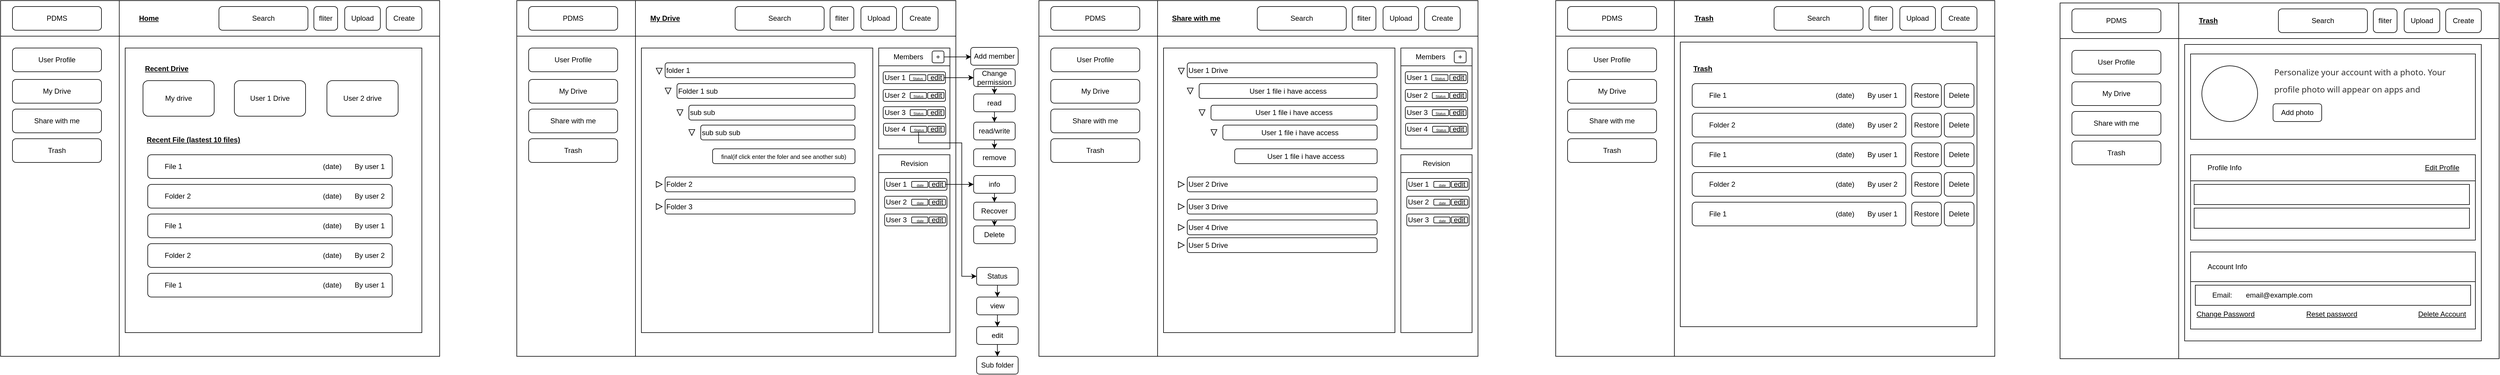 <mxfile version="24.9.0">
  <diagram name="Page-1" id="4G9tDsPsPheJ7Nru8Rw2">
    <mxGraphModel dx="4040" dy="1693" grid="1" gridSize="10" guides="1" tooltips="1" connect="1" arrows="1" fold="1" page="1" pageScale="1" pageWidth="850" pageHeight="1100" math="0" shadow="0">
      <root>
        <mxCell id="0" />
        <mxCell id="1" parent="0" />
        <mxCell id="iyYxWgwIjE0jgkwZciX1-45" value="" style="group" parent="1" vertex="1" connectable="0">
          <mxGeometry x="-840" y="10" width="740" height="600" as="geometry" />
        </mxCell>
        <mxCell id="iyYxWgwIjE0jgkwZciX1-11" value="" style="shape=internalStorage;whiteSpace=wrap;html=1;backgroundOutline=1;dx=200;dy=60;" parent="iyYxWgwIjE0jgkwZciX1-45" vertex="1">
          <mxGeometry width="740" height="600" as="geometry" />
        </mxCell>
        <mxCell id="iyYxWgwIjE0jgkwZciX1-19" value="" style="group" parent="iyYxWgwIjE0jgkwZciX1-45" vertex="1" connectable="0">
          <mxGeometry x="20" y="10" width="150" height="310" as="geometry" />
        </mxCell>
        <mxCell id="iyYxWgwIjE0jgkwZciX1-12" value="PDMS" style="rounded=1;whiteSpace=wrap;html=1;" parent="iyYxWgwIjE0jgkwZciX1-19" vertex="1">
          <mxGeometry width="150" height="40" as="geometry" />
        </mxCell>
        <mxCell id="iyYxWgwIjE0jgkwZciX1-13" value="User Profile" style="rounded=1;whiteSpace=wrap;html=1;" parent="iyYxWgwIjE0jgkwZciX1-19" vertex="1">
          <mxGeometry y="70" width="150" height="40" as="geometry" />
        </mxCell>
        <mxCell id="iyYxWgwIjE0jgkwZciX1-15" value="My Drive" style="rounded=1;whiteSpace=wrap;html=1;" parent="iyYxWgwIjE0jgkwZciX1-19" vertex="1">
          <mxGeometry y="123" width="150" height="40" as="geometry" />
        </mxCell>
        <mxCell id="iyYxWgwIjE0jgkwZciX1-16" value="Share with me" style="rounded=1;whiteSpace=wrap;html=1;" parent="iyYxWgwIjE0jgkwZciX1-19" vertex="1">
          <mxGeometry y="173" width="150" height="40" as="geometry" />
        </mxCell>
        <mxCell id="iyYxWgwIjE0jgkwZciX1-17" value="Trash" style="rounded=1;whiteSpace=wrap;html=1;" parent="iyYxWgwIjE0jgkwZciX1-19" vertex="1">
          <mxGeometry y="223" width="150" height="40" as="geometry" />
        </mxCell>
        <mxCell id="iyYxWgwIjE0jgkwZciX1-18" style="edgeStyle=orthogonalEdgeStyle;rounded=0;orthogonalLoop=1;jettySize=auto;html=1;exitX=0.5;exitY=1;exitDx=0;exitDy=0;" parent="iyYxWgwIjE0jgkwZciX1-19" source="iyYxWgwIjE0jgkwZciX1-15" target="iyYxWgwIjE0jgkwZciX1-15" edge="1">
          <mxGeometry relative="1" as="geometry" />
        </mxCell>
        <mxCell id="iyYxWgwIjE0jgkwZciX1-23" value="" style="group" parent="iyYxWgwIjE0jgkwZciX1-45" vertex="1" connectable="0">
          <mxGeometry x="368" y="10" width="200" height="40" as="geometry" />
        </mxCell>
        <mxCell id="iyYxWgwIjE0jgkwZciX1-21" value="Search" style="rounded=1;whiteSpace=wrap;html=1;" parent="iyYxWgwIjE0jgkwZciX1-23" vertex="1">
          <mxGeometry width="150" height="40" as="geometry" />
        </mxCell>
        <mxCell id="iyYxWgwIjE0jgkwZciX1-22" value="fliter" style="rounded=1;whiteSpace=wrap;html=1;" parent="iyYxWgwIjE0jgkwZciX1-23" vertex="1">
          <mxGeometry x="160" width="40" height="40" as="geometry" />
        </mxCell>
        <mxCell id="iyYxWgwIjE0jgkwZciX1-27" value="Upload" style="rounded=1;whiteSpace=wrap;html=1;" parent="iyYxWgwIjE0jgkwZciX1-45" vertex="1">
          <mxGeometry x="580" y="10" width="60" height="40" as="geometry" />
        </mxCell>
        <mxCell id="iyYxWgwIjE0jgkwZciX1-28" value="Create" style="rounded=1;whiteSpace=wrap;html=1;" parent="iyYxWgwIjE0jgkwZciX1-45" vertex="1">
          <mxGeometry x="650" y="10" width="60" height="40" as="geometry" />
        </mxCell>
        <mxCell id="iyYxWgwIjE0jgkwZciX1-29" value="&lt;b&gt;&lt;u&gt;Home&lt;/u&gt;&lt;/b&gt;" style="text;html=1;align=center;verticalAlign=middle;whiteSpace=wrap;rounded=0;" parent="iyYxWgwIjE0jgkwZciX1-45" vertex="1">
          <mxGeometry x="220" y="15" width="60" height="30" as="geometry" />
        </mxCell>
        <mxCell id="iyYxWgwIjE0jgkwZciX1-30" value="" style="rounded=0;whiteSpace=wrap;html=1;" parent="iyYxWgwIjE0jgkwZciX1-45" vertex="1">
          <mxGeometry x="210" y="80" width="500" height="480" as="geometry" />
        </mxCell>
        <mxCell id="iyYxWgwIjE0jgkwZciX1-31" value="My drive" style="rounded=1;whiteSpace=wrap;html=1;" parent="iyYxWgwIjE0jgkwZciX1-45" vertex="1">
          <mxGeometry x="240" y="135" width="120" height="60" as="geometry" />
        </mxCell>
        <mxCell id="iyYxWgwIjE0jgkwZciX1-32" value="User 1 Drive" style="rounded=1;whiteSpace=wrap;html=1;" parent="iyYxWgwIjE0jgkwZciX1-45" vertex="1">
          <mxGeometry x="394" y="135" width="120" height="60" as="geometry" />
        </mxCell>
        <mxCell id="iyYxWgwIjE0jgkwZciX1-33" value="User 2 drive" style="rounded=1;whiteSpace=wrap;html=1;" parent="iyYxWgwIjE0jgkwZciX1-45" vertex="1">
          <mxGeometry x="550" y="135" width="120" height="60" as="geometry" />
        </mxCell>
        <mxCell id="iyYxWgwIjE0jgkwZciX1-34" value="&lt;b&gt;&lt;u&gt;Recent Drive&lt;/u&gt;&lt;/b&gt;" style="text;html=1;align=center;verticalAlign=middle;whiteSpace=wrap;rounded=0;" parent="iyYxWgwIjE0jgkwZciX1-45" vertex="1">
          <mxGeometry x="240" y="100" width="80" height="30" as="geometry" />
        </mxCell>
        <mxCell id="iyYxWgwIjE0jgkwZciX1-35" value="&lt;b&gt;&lt;u&gt;Recent File (lastest 10 files)&lt;/u&gt;&lt;/b&gt;" style="text;html=1;align=center;verticalAlign=middle;whiteSpace=wrap;rounded=0;" parent="iyYxWgwIjE0jgkwZciX1-45" vertex="1">
          <mxGeometry x="240" y="220" width="170" height="30" as="geometry" />
        </mxCell>
        <mxCell id="iyYxWgwIjE0jgkwZciX1-37" value="&lt;span style=&quot;white-space: pre;&quot;&gt;&#x9;&lt;/span&gt;File 1&lt;span style=&quot;white-space: pre;&quot;&gt;&#x9;&lt;/span&gt;&lt;span style=&quot;white-space: pre;&quot;&gt;&#x9;&lt;/span&gt;&lt;span style=&quot;white-space: pre;&quot;&gt;&#x9;&lt;/span&gt;&lt;span style=&quot;white-space: pre;&quot;&gt;&#x9;&lt;/span&gt;&lt;span style=&quot;white-space: pre;&quot;&gt;&#x9;&lt;/span&gt;&lt;span style=&quot;white-space: pre;&quot;&gt;&#x9;&lt;/span&gt;&lt;span style=&quot;white-space: pre;&quot;&gt;&#x9;&lt;/span&gt;&lt;span style=&quot;white-space: pre;&quot;&gt;&#x9;&lt;/span&gt;&lt;span style=&quot;white-space: pre;&quot;&gt;&#x9;&lt;/span&gt;(date)&lt;span style=&quot;white-space: pre;&quot;&gt;&#x9;&lt;/span&gt;By user 1" style="rounded=1;whiteSpace=wrap;html=1;align=left;" parent="iyYxWgwIjE0jgkwZciX1-45" vertex="1">
          <mxGeometry x="248" y="260" width="412" height="40" as="geometry" />
        </mxCell>
        <mxCell id="iyYxWgwIjE0jgkwZciX1-38" value="&lt;span style=&quot;white-space: pre;&quot;&gt;&#x9;&lt;/span&gt;Folder 2&lt;span style=&quot;white-space: pre;&quot;&gt;&#x9;&lt;/span&gt;&lt;span style=&quot;white-space: pre;&quot;&gt;&#x9;&lt;/span&gt;&lt;span style=&quot;white-space: pre;&quot;&gt;&#x9;&lt;/span&gt;&lt;span style=&quot;white-space: pre;&quot;&gt;&#x9;&lt;/span&gt;&lt;span style=&quot;white-space: pre;&quot;&gt;&#x9;&lt;/span&gt;&lt;span style=&quot;white-space: pre;&quot;&gt;&#x9;&lt;/span&gt;&lt;span style=&quot;white-space: pre;&quot;&gt;&#x9;&lt;/span&gt;&lt;span style=&quot;white-space: pre;&quot;&gt;&#x9;&lt;/span&gt;&lt;span style=&quot;white-space: pre;&quot;&gt;&#x9;&lt;/span&gt;(date)&lt;span style=&quot;white-space: pre;&quot;&gt;&#x9;&lt;/span&gt;By user 2" style="rounded=1;whiteSpace=wrap;html=1;align=left;" parent="iyYxWgwIjE0jgkwZciX1-45" vertex="1">
          <mxGeometry x="248" y="310" width="412" height="40" as="geometry" />
        </mxCell>
        <mxCell id="iyYxWgwIjE0jgkwZciX1-41" value="&lt;span style=&quot;white-space: pre;&quot;&gt;&#x9;&lt;/span&gt;File 1&lt;span style=&quot;white-space: pre;&quot;&gt;&#x9;&lt;/span&gt;&lt;span style=&quot;white-space: pre;&quot;&gt;&#x9;&lt;/span&gt;&lt;span style=&quot;white-space: pre;&quot;&gt;&#x9;&lt;/span&gt;&lt;span style=&quot;white-space: pre;&quot;&gt;&#x9;&lt;/span&gt;&lt;span style=&quot;white-space: pre;&quot;&gt;&#x9;&lt;/span&gt;&lt;span style=&quot;white-space: pre;&quot;&gt;&#x9;&lt;/span&gt;&lt;span style=&quot;white-space: pre;&quot;&gt;&#x9;&lt;/span&gt;&lt;span style=&quot;white-space: pre;&quot;&gt;&#x9;&lt;/span&gt;&lt;span style=&quot;white-space: pre;&quot;&gt;&#x9;&lt;/span&gt;(date)&lt;span style=&quot;white-space: pre;&quot;&gt;&#x9;&lt;/span&gt;By user 1" style="rounded=1;whiteSpace=wrap;html=1;align=left;" parent="iyYxWgwIjE0jgkwZciX1-45" vertex="1">
          <mxGeometry x="248" y="360" width="412" height="40" as="geometry" />
        </mxCell>
        <mxCell id="iyYxWgwIjE0jgkwZciX1-42" value="&lt;span style=&quot;white-space: pre;&quot;&gt;&#x9;&lt;/span&gt;Folder 2&lt;span style=&quot;white-space: pre;&quot;&gt;&#x9;&lt;/span&gt;&lt;span style=&quot;white-space: pre;&quot;&gt;&#x9;&lt;/span&gt;&lt;span style=&quot;white-space: pre;&quot;&gt;&#x9;&lt;/span&gt;&lt;span style=&quot;white-space: pre;&quot;&gt;&#x9;&lt;/span&gt;&lt;span style=&quot;white-space: pre;&quot;&gt;&#x9;&lt;/span&gt;&lt;span style=&quot;white-space: pre;&quot;&gt;&#x9;&lt;/span&gt;&lt;span style=&quot;white-space: pre;&quot;&gt;&#x9;&lt;/span&gt;&lt;span style=&quot;white-space: pre;&quot;&gt;&#x9;&lt;/span&gt;&lt;span style=&quot;white-space: pre;&quot;&gt;&#x9;&lt;/span&gt;(date)&lt;span style=&quot;white-space: pre;&quot;&gt;&#x9;&lt;/span&gt;By user 2" style="rounded=1;whiteSpace=wrap;html=1;align=left;" parent="iyYxWgwIjE0jgkwZciX1-45" vertex="1">
          <mxGeometry x="248" y="410" width="412" height="40" as="geometry" />
        </mxCell>
        <mxCell id="iyYxWgwIjE0jgkwZciX1-43" value="&lt;span style=&quot;white-space: pre;&quot;&gt;&#x9;&lt;/span&gt;File 1&lt;span style=&quot;white-space: pre;&quot;&gt;&#x9;&lt;/span&gt;&lt;span style=&quot;white-space: pre;&quot;&gt;&#x9;&lt;/span&gt;&lt;span style=&quot;white-space: pre;&quot;&gt;&#x9;&lt;/span&gt;&lt;span style=&quot;white-space: pre;&quot;&gt;&#x9;&lt;/span&gt;&lt;span style=&quot;white-space: pre;&quot;&gt;&#x9;&lt;/span&gt;&lt;span style=&quot;white-space: pre;&quot;&gt;&#x9;&lt;/span&gt;&lt;span style=&quot;white-space: pre;&quot;&gt;&#x9;&lt;/span&gt;&lt;span style=&quot;white-space: pre;&quot;&gt;&#x9;&lt;/span&gt;&lt;span style=&quot;white-space: pre;&quot;&gt;&#x9;&lt;/span&gt;(date)&lt;span style=&quot;white-space: pre;&quot;&gt;&#x9;&lt;/span&gt;By user 1" style="rounded=1;whiteSpace=wrap;html=1;align=left;" parent="iyYxWgwIjE0jgkwZciX1-45" vertex="1">
          <mxGeometry x="248" y="460" width="412" height="40" as="geometry" />
        </mxCell>
        <mxCell id="iyYxWgwIjE0jgkwZciX1-47" value="" style="shape=internalStorage;whiteSpace=wrap;html=1;backgroundOutline=1;dx=200;dy=60;" parent="1" vertex="1">
          <mxGeometry x="30" y="10" width="740" height="600" as="geometry" />
        </mxCell>
        <mxCell id="iyYxWgwIjE0jgkwZciX1-48" value="" style="group" parent="1" vertex="1" connectable="0">
          <mxGeometry x="50" y="20" width="150" height="310" as="geometry" />
        </mxCell>
        <mxCell id="iyYxWgwIjE0jgkwZciX1-49" value="PDMS" style="rounded=1;whiteSpace=wrap;html=1;" parent="iyYxWgwIjE0jgkwZciX1-48" vertex="1">
          <mxGeometry width="150" height="40" as="geometry" />
        </mxCell>
        <mxCell id="iyYxWgwIjE0jgkwZciX1-50" value="User Profile" style="rounded=1;whiteSpace=wrap;html=1;" parent="iyYxWgwIjE0jgkwZciX1-48" vertex="1">
          <mxGeometry y="70" width="150" height="40" as="geometry" />
        </mxCell>
        <mxCell id="iyYxWgwIjE0jgkwZciX1-51" value="My Drive" style="rounded=1;whiteSpace=wrap;html=1;" parent="iyYxWgwIjE0jgkwZciX1-48" vertex="1">
          <mxGeometry y="123" width="150" height="40" as="geometry" />
        </mxCell>
        <mxCell id="iyYxWgwIjE0jgkwZciX1-52" value="Share with me" style="rounded=1;whiteSpace=wrap;html=1;" parent="iyYxWgwIjE0jgkwZciX1-48" vertex="1">
          <mxGeometry y="173" width="150" height="40" as="geometry" />
        </mxCell>
        <mxCell id="iyYxWgwIjE0jgkwZciX1-53" value="Trash" style="rounded=1;whiteSpace=wrap;html=1;" parent="iyYxWgwIjE0jgkwZciX1-48" vertex="1">
          <mxGeometry y="223" width="150" height="40" as="geometry" />
        </mxCell>
        <mxCell id="iyYxWgwIjE0jgkwZciX1-54" style="edgeStyle=orthogonalEdgeStyle;rounded=0;orthogonalLoop=1;jettySize=auto;html=1;exitX=0.5;exitY=1;exitDx=0;exitDy=0;" parent="iyYxWgwIjE0jgkwZciX1-48" source="iyYxWgwIjE0jgkwZciX1-51" target="iyYxWgwIjE0jgkwZciX1-51" edge="1">
          <mxGeometry relative="1" as="geometry" />
        </mxCell>
        <mxCell id="iyYxWgwIjE0jgkwZciX1-55" value="" style="group" parent="1" vertex="1" connectable="0">
          <mxGeometry x="398" y="20" width="200" height="40" as="geometry" />
        </mxCell>
        <mxCell id="iyYxWgwIjE0jgkwZciX1-56" value="Search" style="rounded=1;whiteSpace=wrap;html=1;" parent="iyYxWgwIjE0jgkwZciX1-55" vertex="1">
          <mxGeometry width="150" height="40" as="geometry" />
        </mxCell>
        <mxCell id="iyYxWgwIjE0jgkwZciX1-57" value="fliter" style="rounded=1;whiteSpace=wrap;html=1;" parent="iyYxWgwIjE0jgkwZciX1-55" vertex="1">
          <mxGeometry x="160" width="40" height="40" as="geometry" />
        </mxCell>
        <mxCell id="iyYxWgwIjE0jgkwZciX1-58" value="Upload" style="rounded=1;whiteSpace=wrap;html=1;" parent="1" vertex="1">
          <mxGeometry x="610" y="20" width="60" height="40" as="geometry" />
        </mxCell>
        <mxCell id="iyYxWgwIjE0jgkwZciX1-59" value="Create" style="rounded=1;whiteSpace=wrap;html=1;" parent="1" vertex="1">
          <mxGeometry x="680" y="20" width="60" height="40" as="geometry" />
        </mxCell>
        <mxCell id="iyYxWgwIjE0jgkwZciX1-60" value="&lt;b&gt;&lt;u&gt;My Drive&lt;/u&gt;&lt;/b&gt;" style="text;html=1;align=center;verticalAlign=middle;whiteSpace=wrap;rounded=0;" parent="1" vertex="1">
          <mxGeometry x="250" y="25" width="60" height="30" as="geometry" />
        </mxCell>
        <mxCell id="iyYxWgwIjE0jgkwZciX1-61" value="" style="rounded=0;whiteSpace=wrap;html=1;" parent="1" vertex="1">
          <mxGeometry x="240" y="90" width="390" height="480" as="geometry" />
        </mxCell>
        <mxCell id="ZPulBIP09_x_4onrMym9-1" value="" style="rounded=0;whiteSpace=wrap;html=1;" vertex="1" parent="1">
          <mxGeometry x="640" y="90" width="120" height="170" as="geometry" />
        </mxCell>
        <mxCell id="ZPulBIP09_x_4onrMym9-2" value="" style="rounded=0;whiteSpace=wrap;html=1;" vertex="1" parent="1">
          <mxGeometry x="640" y="270" width="120" height="300" as="geometry" />
        </mxCell>
        <mxCell id="ZPulBIP09_x_4onrMym9-3" value="Members&amp;nbsp; &amp;nbsp; &amp;nbsp;&amp;nbsp;" style="rounded=0;whiteSpace=wrap;html=1;" vertex="1" parent="1">
          <mxGeometry x="640" y="90" width="120" height="30" as="geometry" />
        </mxCell>
        <mxCell id="ZPulBIP09_x_4onrMym9-5" value="+" style="rounded=1;whiteSpace=wrap;html=1;" vertex="1" parent="1">
          <mxGeometry x="730" y="95" width="20" height="20" as="geometry" />
        </mxCell>
        <mxCell id="ZPulBIP09_x_4onrMym9-11" value="" style="group" vertex="1" connectable="0" parent="1">
          <mxGeometry x="647.5" y="160" width="105" height="20" as="geometry" />
        </mxCell>
        <mxCell id="ZPulBIP09_x_4onrMym9-12" value="User 2" style="rounded=1;whiteSpace=wrap;html=1;align=left;" vertex="1" parent="ZPulBIP09_x_4onrMym9-11">
          <mxGeometry width="105" height="20" as="geometry" />
        </mxCell>
        <mxCell id="ZPulBIP09_x_4onrMym9-13" value="edit" style="rounded=1;whiteSpace=wrap;html=1;" vertex="1" parent="ZPulBIP09_x_4onrMym9-11">
          <mxGeometry x="75" y="5" width="27.5" height="10" as="geometry" />
        </mxCell>
        <mxCell id="ZPulBIP09_x_4onrMym9-22" value="&lt;font style=&quot;font-size: 6px;&quot;&gt;Status&lt;/font&gt;" style="rounded=1;whiteSpace=wrap;html=1;" vertex="1" parent="ZPulBIP09_x_4onrMym9-11">
          <mxGeometry x="45.5" y="5" width="27.5" height="10" as="geometry" />
        </mxCell>
        <mxCell id="ZPulBIP09_x_4onrMym9-14" value="" style="group" vertex="1" connectable="0" parent="1">
          <mxGeometry x="647.5" y="189" width="105" height="20" as="geometry" />
        </mxCell>
        <mxCell id="ZPulBIP09_x_4onrMym9-15" value="User 3" style="rounded=1;whiteSpace=wrap;html=1;align=left;" vertex="1" parent="ZPulBIP09_x_4onrMym9-14">
          <mxGeometry width="105" height="20" as="geometry" />
        </mxCell>
        <mxCell id="ZPulBIP09_x_4onrMym9-16" value="edit" style="rounded=1;whiteSpace=wrap;html=1;" vertex="1" parent="ZPulBIP09_x_4onrMym9-14">
          <mxGeometry x="75" y="5" width="27.5" height="10" as="geometry" />
        </mxCell>
        <mxCell id="ZPulBIP09_x_4onrMym9-31" value="&lt;font style=&quot;font-size: 6px;&quot;&gt;Status&lt;/font&gt;" style="rounded=1;whiteSpace=wrap;html=1;" vertex="1" parent="ZPulBIP09_x_4onrMym9-14">
          <mxGeometry x="45.5" y="5" width="27.5" height="10" as="geometry" />
        </mxCell>
        <mxCell id="ZPulBIP09_x_4onrMym9-17" value="" style="group" vertex="1" connectable="0" parent="1">
          <mxGeometry x="648" y="217" width="105" height="20" as="geometry" />
        </mxCell>
        <mxCell id="ZPulBIP09_x_4onrMym9-18" value="User 4" style="rounded=1;whiteSpace=wrap;html=1;align=left;" vertex="1" parent="ZPulBIP09_x_4onrMym9-17">
          <mxGeometry width="105" height="20" as="geometry" />
        </mxCell>
        <mxCell id="ZPulBIP09_x_4onrMym9-19" value="edit" style="rounded=1;whiteSpace=wrap;html=1;" vertex="1" parent="ZPulBIP09_x_4onrMym9-17">
          <mxGeometry x="75" y="5" width="27.5" height="10" as="geometry" />
        </mxCell>
        <mxCell id="ZPulBIP09_x_4onrMym9-32" value="&lt;font style=&quot;font-size: 6px;&quot;&gt;Status&lt;/font&gt;" style="rounded=1;whiteSpace=wrap;html=1;" vertex="1" parent="ZPulBIP09_x_4onrMym9-17">
          <mxGeometry x="45.5" y="5" width="27.5" height="10" as="geometry" />
        </mxCell>
        <mxCell id="ZPulBIP09_x_4onrMym9-6" value="User 1" style="rounded=1;whiteSpace=wrap;html=1;align=left;" vertex="1" parent="1">
          <mxGeometry x="647.5" y="130" width="105" height="20" as="geometry" />
        </mxCell>
        <mxCell id="ZPulBIP09_x_4onrMym9-145" style="edgeStyle=orthogonalEdgeStyle;rounded=0;orthogonalLoop=1;jettySize=auto;html=1;" edge="1" parent="1" source="ZPulBIP09_x_4onrMym9-7" target="ZPulBIP09_x_4onrMym9-146">
          <mxGeometry relative="1" as="geometry">
            <mxPoint x="800" y="140" as="targetPoint" />
          </mxGeometry>
        </mxCell>
        <mxCell id="ZPulBIP09_x_4onrMym9-7" value="edit" style="rounded=1;whiteSpace=wrap;html=1;" vertex="1" parent="1">
          <mxGeometry x="722.5" y="135" width="27.5" height="10" as="geometry" />
        </mxCell>
        <mxCell id="ZPulBIP09_x_4onrMym9-20" value="&lt;font style=&quot;font-size: 6px;&quot;&gt;Status&lt;/font&gt;" style="rounded=1;whiteSpace=wrap;html=1;" vertex="1" parent="1">
          <mxGeometry x="692" y="135" width="27.5" height="10" as="geometry" />
        </mxCell>
        <mxCell id="ZPulBIP09_x_4onrMym9-33" value="Revision" style="rounded=0;whiteSpace=wrap;html=1;" vertex="1" parent="1">
          <mxGeometry x="640" y="270" width="120" height="30" as="geometry" />
        </mxCell>
        <mxCell id="ZPulBIP09_x_4onrMym9-35" value="" style="group" vertex="1" connectable="0" parent="1">
          <mxGeometry x="650" y="310" width="105" height="20" as="geometry" />
        </mxCell>
        <mxCell id="ZPulBIP09_x_4onrMym9-36" value="User 1" style="rounded=1;whiteSpace=wrap;html=1;align=left;" vertex="1" parent="ZPulBIP09_x_4onrMym9-35">
          <mxGeometry width="105" height="20" as="geometry" />
        </mxCell>
        <mxCell id="ZPulBIP09_x_4onrMym9-37" value="edit" style="rounded=1;whiteSpace=wrap;html=1;" vertex="1" parent="ZPulBIP09_x_4onrMym9-35">
          <mxGeometry x="75" y="5" width="27.5" height="10" as="geometry" />
        </mxCell>
        <mxCell id="ZPulBIP09_x_4onrMym9-38" value="&lt;font style=&quot;font-size: 6px;&quot;&gt;date&lt;/font&gt;" style="rounded=1;whiteSpace=wrap;html=1;" vertex="1" parent="ZPulBIP09_x_4onrMym9-35">
          <mxGeometry x="45.5" y="5" width="27.5" height="10" as="geometry" />
        </mxCell>
        <mxCell id="ZPulBIP09_x_4onrMym9-39" value="" style="group" vertex="1" connectable="0" parent="1">
          <mxGeometry x="650" y="340" width="105" height="20" as="geometry" />
        </mxCell>
        <mxCell id="ZPulBIP09_x_4onrMym9-40" value="User 2" style="rounded=1;whiteSpace=wrap;html=1;align=left;" vertex="1" parent="ZPulBIP09_x_4onrMym9-39">
          <mxGeometry width="105" height="20" as="geometry" />
        </mxCell>
        <mxCell id="ZPulBIP09_x_4onrMym9-41" value="edit" style="rounded=1;whiteSpace=wrap;html=1;" vertex="1" parent="ZPulBIP09_x_4onrMym9-39">
          <mxGeometry x="75" y="5" width="27.5" height="10" as="geometry" />
        </mxCell>
        <mxCell id="ZPulBIP09_x_4onrMym9-42" value="&lt;font style=&quot;font-size: 6px;&quot;&gt;date&lt;/font&gt;" style="rounded=1;whiteSpace=wrap;html=1;" vertex="1" parent="ZPulBIP09_x_4onrMym9-39">
          <mxGeometry x="45.5" y="5" width="27.5" height="10" as="geometry" />
        </mxCell>
        <mxCell id="ZPulBIP09_x_4onrMym9-43" value="" style="group" vertex="1" connectable="0" parent="1">
          <mxGeometry x="650" y="370" width="105" height="20" as="geometry" />
        </mxCell>
        <mxCell id="ZPulBIP09_x_4onrMym9-44" value="User 3" style="rounded=1;whiteSpace=wrap;html=1;align=left;" vertex="1" parent="ZPulBIP09_x_4onrMym9-43">
          <mxGeometry width="105" height="20" as="geometry" />
        </mxCell>
        <mxCell id="ZPulBIP09_x_4onrMym9-45" value="edit" style="rounded=1;whiteSpace=wrap;html=1;" vertex="1" parent="ZPulBIP09_x_4onrMym9-43">
          <mxGeometry x="75" y="5" width="27.5" height="10" as="geometry" />
        </mxCell>
        <mxCell id="ZPulBIP09_x_4onrMym9-46" value="&lt;font style=&quot;font-size: 6px;&quot;&gt;date&lt;/font&gt;" style="rounded=1;whiteSpace=wrap;html=1;" vertex="1" parent="ZPulBIP09_x_4onrMym9-43">
          <mxGeometry x="45.5" y="5" width="27.5" height="10" as="geometry" />
        </mxCell>
        <mxCell id="ZPulBIP09_x_4onrMym9-47" value="folder 1" style="rounded=1;whiteSpace=wrap;html=1;align=left;" vertex="1" parent="1">
          <mxGeometry x="280" y="115" width="320" height="25" as="geometry" />
        </mxCell>
        <mxCell id="ZPulBIP09_x_4onrMym9-48" value="Folder 1 sub" style="rounded=1;whiteSpace=wrap;html=1;align=left;" vertex="1" parent="1">
          <mxGeometry x="300" y="150" width="300" height="25" as="geometry" />
        </mxCell>
        <mxCell id="ZPulBIP09_x_4onrMym9-49" value="sub sub" style="rounded=1;whiteSpace=wrap;html=1;align=left;" vertex="1" parent="1">
          <mxGeometry x="320" y="186.5" width="280" height="25" as="geometry" />
        </mxCell>
        <mxCell id="ZPulBIP09_x_4onrMym9-50" value="sub sub sub" style="rounded=1;whiteSpace=wrap;html=1;align=left;" vertex="1" parent="1">
          <mxGeometry x="340" y="220" width="260" height="25" as="geometry" />
        </mxCell>
        <mxCell id="ZPulBIP09_x_4onrMym9-51" value="&lt;font style=&quot;font-size: 10px;&quot;&gt;final(if click enter the foler and see another sub)&lt;/font&gt;" style="rounded=1;whiteSpace=wrap;html=1;" vertex="1" parent="1">
          <mxGeometry x="360" y="260" width="240" height="25" as="geometry" />
        </mxCell>
        <mxCell id="ZPulBIP09_x_4onrMym9-56" value="" style="triangle;whiteSpace=wrap;html=1;rotation=90;" vertex="1" parent="1">
          <mxGeometry x="265" y="124" width="10" height="10" as="geometry" />
        </mxCell>
        <mxCell id="ZPulBIP09_x_4onrMym9-59" value="" style="triangle;whiteSpace=wrap;html=1;rotation=90;" vertex="1" parent="1">
          <mxGeometry x="280" y="157.5" width="10" height="10" as="geometry" />
        </mxCell>
        <mxCell id="ZPulBIP09_x_4onrMym9-60" value="" style="triangle;whiteSpace=wrap;html=1;rotation=90;" vertex="1" parent="1">
          <mxGeometry x="300" y="194" width="10" height="10" as="geometry" />
        </mxCell>
        <mxCell id="ZPulBIP09_x_4onrMym9-61" value="" style="triangle;whiteSpace=wrap;html=1;rotation=90;" vertex="1" parent="1">
          <mxGeometry x="320" y="227.5" width="10" height="10" as="geometry" />
        </mxCell>
        <mxCell id="ZPulBIP09_x_4onrMym9-65" value="" style="group" vertex="1" connectable="0" parent="1">
          <mxGeometry x="265" y="307.5" width="335" height="25" as="geometry" />
        </mxCell>
        <mxCell id="ZPulBIP09_x_4onrMym9-52" value="Folder 2" style="rounded=1;whiteSpace=wrap;html=1;align=left;" vertex="1" parent="ZPulBIP09_x_4onrMym9-65">
          <mxGeometry x="15" width="320" height="25" as="geometry" />
        </mxCell>
        <mxCell id="ZPulBIP09_x_4onrMym9-63" value="" style="triangle;whiteSpace=wrap;html=1;rotation=0;" vertex="1" parent="ZPulBIP09_x_4onrMym9-65">
          <mxGeometry y="7.5" width="10" height="10" as="geometry" />
        </mxCell>
        <mxCell id="ZPulBIP09_x_4onrMym9-66" value="" style="group" vertex="1" connectable="0" parent="1">
          <mxGeometry x="265" y="345" width="335" height="25" as="geometry" />
        </mxCell>
        <mxCell id="ZPulBIP09_x_4onrMym9-67" value="Folder 3" style="rounded=1;whiteSpace=wrap;html=1;align=left;" vertex="1" parent="ZPulBIP09_x_4onrMym9-66">
          <mxGeometry x="15" width="320" height="25" as="geometry" />
        </mxCell>
        <mxCell id="ZPulBIP09_x_4onrMym9-68" value="" style="triangle;whiteSpace=wrap;html=1;rotation=0;" vertex="1" parent="ZPulBIP09_x_4onrMym9-66">
          <mxGeometry y="7.5" width="10" height="10" as="geometry" />
        </mxCell>
        <mxCell id="ZPulBIP09_x_4onrMym9-76" value="" style="shape=internalStorage;whiteSpace=wrap;html=1;backgroundOutline=1;dx=200;dy=60;" vertex="1" parent="1">
          <mxGeometry x="910" y="10" width="740" height="600" as="geometry" />
        </mxCell>
        <mxCell id="ZPulBIP09_x_4onrMym9-77" value="" style="group" vertex="1" connectable="0" parent="1">
          <mxGeometry x="930" y="20" width="150" height="310" as="geometry" />
        </mxCell>
        <mxCell id="ZPulBIP09_x_4onrMym9-78" value="PDMS" style="rounded=1;whiteSpace=wrap;html=1;" vertex="1" parent="ZPulBIP09_x_4onrMym9-77">
          <mxGeometry width="150" height="40" as="geometry" />
        </mxCell>
        <mxCell id="ZPulBIP09_x_4onrMym9-79" value="User Profile" style="rounded=1;whiteSpace=wrap;html=1;" vertex="1" parent="ZPulBIP09_x_4onrMym9-77">
          <mxGeometry y="70" width="150" height="40" as="geometry" />
        </mxCell>
        <mxCell id="ZPulBIP09_x_4onrMym9-80" value="My Drive" style="rounded=1;whiteSpace=wrap;html=1;" vertex="1" parent="ZPulBIP09_x_4onrMym9-77">
          <mxGeometry y="123" width="150" height="40" as="geometry" />
        </mxCell>
        <mxCell id="ZPulBIP09_x_4onrMym9-81" value="Share with me" style="rounded=1;whiteSpace=wrap;html=1;" vertex="1" parent="ZPulBIP09_x_4onrMym9-77">
          <mxGeometry y="173" width="150" height="40" as="geometry" />
        </mxCell>
        <mxCell id="ZPulBIP09_x_4onrMym9-82" value="Trash" style="rounded=1;whiteSpace=wrap;html=1;" vertex="1" parent="ZPulBIP09_x_4onrMym9-77">
          <mxGeometry y="223" width="150" height="40" as="geometry" />
        </mxCell>
        <mxCell id="ZPulBIP09_x_4onrMym9-83" style="edgeStyle=orthogonalEdgeStyle;rounded=0;orthogonalLoop=1;jettySize=auto;html=1;exitX=0.5;exitY=1;exitDx=0;exitDy=0;" edge="1" parent="ZPulBIP09_x_4onrMym9-77" source="ZPulBIP09_x_4onrMym9-80" target="ZPulBIP09_x_4onrMym9-80">
          <mxGeometry relative="1" as="geometry" />
        </mxCell>
        <mxCell id="ZPulBIP09_x_4onrMym9-84" value="" style="group" vertex="1" connectable="0" parent="1">
          <mxGeometry x="1278" y="20" width="200" height="40" as="geometry" />
        </mxCell>
        <mxCell id="ZPulBIP09_x_4onrMym9-85" value="Search" style="rounded=1;whiteSpace=wrap;html=1;" vertex="1" parent="ZPulBIP09_x_4onrMym9-84">
          <mxGeometry width="150" height="40" as="geometry" />
        </mxCell>
        <mxCell id="ZPulBIP09_x_4onrMym9-86" value="fliter" style="rounded=1;whiteSpace=wrap;html=1;" vertex="1" parent="ZPulBIP09_x_4onrMym9-84">
          <mxGeometry x="160" width="40" height="40" as="geometry" />
        </mxCell>
        <mxCell id="ZPulBIP09_x_4onrMym9-87" value="Upload" style="rounded=1;whiteSpace=wrap;html=1;" vertex="1" parent="1">
          <mxGeometry x="1490" y="20" width="60" height="40" as="geometry" />
        </mxCell>
        <mxCell id="ZPulBIP09_x_4onrMym9-88" value="Create" style="rounded=1;whiteSpace=wrap;html=1;" vertex="1" parent="1">
          <mxGeometry x="1560" y="20" width="60" height="40" as="geometry" />
        </mxCell>
        <mxCell id="ZPulBIP09_x_4onrMym9-89" value="&lt;b&gt;&lt;u&gt;Share with me&lt;/u&gt;&lt;/b&gt;" style="text;html=1;align=center;verticalAlign=middle;whiteSpace=wrap;rounded=0;" vertex="1" parent="1">
          <mxGeometry x="1130" y="25" width="90" height="30" as="geometry" />
        </mxCell>
        <mxCell id="ZPulBIP09_x_4onrMym9-90" value="" style="rounded=0;whiteSpace=wrap;html=1;" vertex="1" parent="1">
          <mxGeometry x="1120" y="90" width="390" height="480" as="geometry" />
        </mxCell>
        <mxCell id="ZPulBIP09_x_4onrMym9-91" value="" style="rounded=0;whiteSpace=wrap;html=1;" vertex="1" parent="1">
          <mxGeometry x="1520" y="90" width="120" height="170" as="geometry" />
        </mxCell>
        <mxCell id="ZPulBIP09_x_4onrMym9-92" value="" style="rounded=0;whiteSpace=wrap;html=1;" vertex="1" parent="1">
          <mxGeometry x="1520" y="270" width="120" height="300" as="geometry" />
        </mxCell>
        <mxCell id="ZPulBIP09_x_4onrMym9-93" value="Members&amp;nbsp; &amp;nbsp; &amp;nbsp;&amp;nbsp;" style="rounded=0;whiteSpace=wrap;html=1;" vertex="1" parent="1">
          <mxGeometry x="1520" y="90" width="120" height="30" as="geometry" />
        </mxCell>
        <mxCell id="ZPulBIP09_x_4onrMym9-94" value="+" style="rounded=1;whiteSpace=wrap;html=1;" vertex="1" parent="1">
          <mxGeometry x="1610" y="95" width="20" height="20" as="geometry" />
        </mxCell>
        <mxCell id="ZPulBIP09_x_4onrMym9-95" value="" style="group" vertex="1" connectable="0" parent="1">
          <mxGeometry x="1527.5" y="160" width="105" height="20" as="geometry" />
        </mxCell>
        <mxCell id="ZPulBIP09_x_4onrMym9-96" value="User 2" style="rounded=1;whiteSpace=wrap;html=1;align=left;" vertex="1" parent="ZPulBIP09_x_4onrMym9-95">
          <mxGeometry width="105" height="20" as="geometry" />
        </mxCell>
        <mxCell id="ZPulBIP09_x_4onrMym9-97" value="edit" style="rounded=1;whiteSpace=wrap;html=1;" vertex="1" parent="ZPulBIP09_x_4onrMym9-95">
          <mxGeometry x="75" y="5" width="27.5" height="10" as="geometry" />
        </mxCell>
        <mxCell id="ZPulBIP09_x_4onrMym9-98" value="&lt;font style=&quot;font-size: 6px;&quot;&gt;Status&lt;/font&gt;" style="rounded=1;whiteSpace=wrap;html=1;" vertex="1" parent="ZPulBIP09_x_4onrMym9-95">
          <mxGeometry x="45.5" y="5" width="27.5" height="10" as="geometry" />
        </mxCell>
        <mxCell id="ZPulBIP09_x_4onrMym9-99" value="" style="group" vertex="1" connectable="0" parent="1">
          <mxGeometry x="1527.5" y="189" width="105" height="20" as="geometry" />
        </mxCell>
        <mxCell id="ZPulBIP09_x_4onrMym9-100" value="User 3" style="rounded=1;whiteSpace=wrap;html=1;align=left;" vertex="1" parent="ZPulBIP09_x_4onrMym9-99">
          <mxGeometry width="105" height="20" as="geometry" />
        </mxCell>
        <mxCell id="ZPulBIP09_x_4onrMym9-101" value="edit" style="rounded=1;whiteSpace=wrap;html=1;" vertex="1" parent="ZPulBIP09_x_4onrMym9-99">
          <mxGeometry x="75" y="5" width="27.5" height="10" as="geometry" />
        </mxCell>
        <mxCell id="ZPulBIP09_x_4onrMym9-102" value="&lt;font style=&quot;font-size: 6px;&quot;&gt;Status&lt;/font&gt;" style="rounded=1;whiteSpace=wrap;html=1;" vertex="1" parent="ZPulBIP09_x_4onrMym9-99">
          <mxGeometry x="45.5" y="5" width="27.5" height="10" as="geometry" />
        </mxCell>
        <mxCell id="ZPulBIP09_x_4onrMym9-103" value="" style="group" vertex="1" connectable="0" parent="1">
          <mxGeometry x="1528" y="217" width="105" height="20" as="geometry" />
        </mxCell>
        <mxCell id="ZPulBIP09_x_4onrMym9-104" value="User 4" style="rounded=1;whiteSpace=wrap;html=1;align=left;" vertex="1" parent="ZPulBIP09_x_4onrMym9-103">
          <mxGeometry width="105" height="20" as="geometry" />
        </mxCell>
        <mxCell id="ZPulBIP09_x_4onrMym9-105" value="edit" style="rounded=1;whiteSpace=wrap;html=1;" vertex="1" parent="ZPulBIP09_x_4onrMym9-103">
          <mxGeometry x="75" y="5" width="27.5" height="10" as="geometry" />
        </mxCell>
        <mxCell id="ZPulBIP09_x_4onrMym9-106" value="&lt;font style=&quot;font-size: 6px;&quot;&gt;Status&lt;/font&gt;" style="rounded=1;whiteSpace=wrap;html=1;" vertex="1" parent="ZPulBIP09_x_4onrMym9-103">
          <mxGeometry x="45.5" y="5" width="27.5" height="10" as="geometry" />
        </mxCell>
        <mxCell id="ZPulBIP09_x_4onrMym9-107" value="User 1" style="rounded=1;whiteSpace=wrap;html=1;align=left;" vertex="1" parent="1">
          <mxGeometry x="1527.5" y="130" width="105" height="20" as="geometry" />
        </mxCell>
        <mxCell id="ZPulBIP09_x_4onrMym9-108" value="edit" style="rounded=1;whiteSpace=wrap;html=1;" vertex="1" parent="1">
          <mxGeometry x="1602.5" y="135" width="27.5" height="10" as="geometry" />
        </mxCell>
        <mxCell id="ZPulBIP09_x_4onrMym9-109" value="&lt;font style=&quot;font-size: 6px;&quot;&gt;Status&lt;/font&gt;" style="rounded=1;whiteSpace=wrap;html=1;" vertex="1" parent="1">
          <mxGeometry x="1572" y="135" width="27.5" height="10" as="geometry" />
        </mxCell>
        <mxCell id="ZPulBIP09_x_4onrMym9-110" value="Revision" style="rounded=0;whiteSpace=wrap;html=1;" vertex="1" parent="1">
          <mxGeometry x="1520" y="270" width="120" height="30" as="geometry" />
        </mxCell>
        <mxCell id="ZPulBIP09_x_4onrMym9-111" value="" style="group" vertex="1" connectable="0" parent="1">
          <mxGeometry x="1530" y="310" width="105" height="20" as="geometry" />
        </mxCell>
        <mxCell id="ZPulBIP09_x_4onrMym9-112" value="User 1" style="rounded=1;whiteSpace=wrap;html=1;align=left;" vertex="1" parent="ZPulBIP09_x_4onrMym9-111">
          <mxGeometry width="105" height="20" as="geometry" />
        </mxCell>
        <mxCell id="ZPulBIP09_x_4onrMym9-113" value="edit" style="rounded=1;whiteSpace=wrap;html=1;" vertex="1" parent="ZPulBIP09_x_4onrMym9-111">
          <mxGeometry x="75" y="5" width="27.5" height="10" as="geometry" />
        </mxCell>
        <mxCell id="ZPulBIP09_x_4onrMym9-114" value="&lt;font style=&quot;font-size: 6px;&quot;&gt;date&lt;/font&gt;" style="rounded=1;whiteSpace=wrap;html=1;" vertex="1" parent="ZPulBIP09_x_4onrMym9-111">
          <mxGeometry x="45.5" y="5" width="27.5" height="10" as="geometry" />
        </mxCell>
        <mxCell id="ZPulBIP09_x_4onrMym9-115" value="" style="group" vertex="1" connectable="0" parent="1">
          <mxGeometry x="1530" y="340" width="105" height="20" as="geometry" />
        </mxCell>
        <mxCell id="ZPulBIP09_x_4onrMym9-116" value="User 2" style="rounded=1;whiteSpace=wrap;html=1;align=left;" vertex="1" parent="ZPulBIP09_x_4onrMym9-115">
          <mxGeometry width="105" height="20" as="geometry" />
        </mxCell>
        <mxCell id="ZPulBIP09_x_4onrMym9-117" value="edit" style="rounded=1;whiteSpace=wrap;html=1;" vertex="1" parent="ZPulBIP09_x_4onrMym9-115">
          <mxGeometry x="75" y="5" width="27.5" height="10" as="geometry" />
        </mxCell>
        <mxCell id="ZPulBIP09_x_4onrMym9-118" value="&lt;font style=&quot;font-size: 6px;&quot;&gt;date&lt;/font&gt;" style="rounded=1;whiteSpace=wrap;html=1;" vertex="1" parent="ZPulBIP09_x_4onrMym9-115">
          <mxGeometry x="45.5" y="5" width="27.5" height="10" as="geometry" />
        </mxCell>
        <mxCell id="ZPulBIP09_x_4onrMym9-119" value="" style="group" vertex="1" connectable="0" parent="1">
          <mxGeometry x="1530" y="370" width="105" height="20" as="geometry" />
        </mxCell>
        <mxCell id="ZPulBIP09_x_4onrMym9-120" value="User 3" style="rounded=1;whiteSpace=wrap;html=1;align=left;" vertex="1" parent="ZPulBIP09_x_4onrMym9-119">
          <mxGeometry width="105" height="20" as="geometry" />
        </mxCell>
        <mxCell id="ZPulBIP09_x_4onrMym9-121" value="edit" style="rounded=1;whiteSpace=wrap;html=1;" vertex="1" parent="ZPulBIP09_x_4onrMym9-119">
          <mxGeometry x="75" y="5" width="27.5" height="10" as="geometry" />
        </mxCell>
        <mxCell id="ZPulBIP09_x_4onrMym9-122" value="&lt;font style=&quot;font-size: 6px;&quot;&gt;date&lt;/font&gt;" style="rounded=1;whiteSpace=wrap;html=1;" vertex="1" parent="ZPulBIP09_x_4onrMym9-119">
          <mxGeometry x="45.5" y="5" width="27.5" height="10" as="geometry" />
        </mxCell>
        <mxCell id="ZPulBIP09_x_4onrMym9-123" value="User 1 Drive" style="rounded=1;whiteSpace=wrap;html=1;align=left;" vertex="1" parent="1">
          <mxGeometry x="1160" y="115" width="320" height="25" as="geometry" />
        </mxCell>
        <mxCell id="ZPulBIP09_x_4onrMym9-124" value="User 1 file i have access" style="rounded=1;whiteSpace=wrap;html=1;" vertex="1" parent="1">
          <mxGeometry x="1180" y="150" width="300" height="25" as="geometry" />
        </mxCell>
        <mxCell id="ZPulBIP09_x_4onrMym9-125" value="User 1 file i have access" style="rounded=1;whiteSpace=wrap;html=1;" vertex="1" parent="1">
          <mxGeometry x="1200" y="186.5" width="280" height="25" as="geometry" />
        </mxCell>
        <mxCell id="ZPulBIP09_x_4onrMym9-126" value="User 1 file i have access" style="rounded=1;whiteSpace=wrap;html=1;" vertex="1" parent="1">
          <mxGeometry x="1220" y="220" width="260" height="25" as="geometry" />
        </mxCell>
        <mxCell id="ZPulBIP09_x_4onrMym9-127" value="User 1 file i have access" style="rounded=1;whiteSpace=wrap;html=1;" vertex="1" parent="1">
          <mxGeometry x="1240" y="260" width="240" height="25" as="geometry" />
        </mxCell>
        <mxCell id="ZPulBIP09_x_4onrMym9-128" value="" style="triangle;whiteSpace=wrap;html=1;rotation=90;" vertex="1" parent="1">
          <mxGeometry x="1145" y="124" width="10" height="10" as="geometry" />
        </mxCell>
        <mxCell id="ZPulBIP09_x_4onrMym9-129" value="" style="triangle;whiteSpace=wrap;html=1;rotation=90;" vertex="1" parent="1">
          <mxGeometry x="1160" y="157.5" width="10" height="10" as="geometry" />
        </mxCell>
        <mxCell id="ZPulBIP09_x_4onrMym9-130" value="" style="triangle;whiteSpace=wrap;html=1;rotation=90;" vertex="1" parent="1">
          <mxGeometry x="1180" y="194" width="10" height="10" as="geometry" />
        </mxCell>
        <mxCell id="ZPulBIP09_x_4onrMym9-131" value="" style="triangle;whiteSpace=wrap;html=1;rotation=90;" vertex="1" parent="1">
          <mxGeometry x="1200" y="227.5" width="10" height="10" as="geometry" />
        </mxCell>
        <mxCell id="ZPulBIP09_x_4onrMym9-132" value="" style="group" vertex="1" connectable="0" parent="1">
          <mxGeometry x="1145" y="307.5" width="335" height="25" as="geometry" />
        </mxCell>
        <mxCell id="ZPulBIP09_x_4onrMym9-133" value="User 2 Drive" style="rounded=1;whiteSpace=wrap;html=1;align=left;" vertex="1" parent="ZPulBIP09_x_4onrMym9-132">
          <mxGeometry x="15" width="320" height="25" as="geometry" />
        </mxCell>
        <mxCell id="ZPulBIP09_x_4onrMym9-134" value="" style="triangle;whiteSpace=wrap;html=1;rotation=0;" vertex="1" parent="ZPulBIP09_x_4onrMym9-132">
          <mxGeometry y="7.5" width="10" height="10" as="geometry" />
        </mxCell>
        <mxCell id="ZPulBIP09_x_4onrMym9-135" value="" style="group" vertex="1" connectable="0" parent="1">
          <mxGeometry x="1145" y="345" width="335" height="25" as="geometry" />
        </mxCell>
        <mxCell id="ZPulBIP09_x_4onrMym9-136" value="User 3 Drive" style="rounded=1;whiteSpace=wrap;html=1;align=left;" vertex="1" parent="ZPulBIP09_x_4onrMym9-135">
          <mxGeometry x="15" width="320" height="25" as="geometry" />
        </mxCell>
        <mxCell id="ZPulBIP09_x_4onrMym9-137" value="" style="triangle;whiteSpace=wrap;html=1;rotation=0;" vertex="1" parent="ZPulBIP09_x_4onrMym9-135">
          <mxGeometry y="7.5" width="10" height="10" as="geometry" />
        </mxCell>
        <mxCell id="ZPulBIP09_x_4onrMym9-138" value="" style="group" vertex="1" connectable="0" parent="1">
          <mxGeometry x="1145" y="380" width="335" height="25" as="geometry" />
        </mxCell>
        <mxCell id="ZPulBIP09_x_4onrMym9-139" value="User 4 Drive" style="rounded=1;whiteSpace=wrap;html=1;align=left;" vertex="1" parent="ZPulBIP09_x_4onrMym9-138">
          <mxGeometry x="15" width="320" height="25" as="geometry" />
        </mxCell>
        <mxCell id="ZPulBIP09_x_4onrMym9-140" value="" style="triangle;whiteSpace=wrap;html=1;rotation=0;" vertex="1" parent="ZPulBIP09_x_4onrMym9-138">
          <mxGeometry y="7.5" width="10" height="10" as="geometry" />
        </mxCell>
        <mxCell id="ZPulBIP09_x_4onrMym9-141" value="" style="group" vertex="1" connectable="0" parent="1">
          <mxGeometry x="1145" y="410" width="335" height="25" as="geometry" />
        </mxCell>
        <mxCell id="ZPulBIP09_x_4onrMym9-142" value="User 5 Drive" style="rounded=1;whiteSpace=wrap;html=1;align=left;" vertex="1" parent="ZPulBIP09_x_4onrMym9-141">
          <mxGeometry x="15" width="320" height="25" as="geometry" />
        </mxCell>
        <mxCell id="ZPulBIP09_x_4onrMym9-143" value="" style="triangle;whiteSpace=wrap;html=1;rotation=0;" vertex="1" parent="ZPulBIP09_x_4onrMym9-141">
          <mxGeometry y="7.5" width="10" height="10" as="geometry" />
        </mxCell>
        <mxCell id="ZPulBIP09_x_4onrMym9-150" value="" style="edgeStyle=orthogonalEdgeStyle;rounded=0;orthogonalLoop=1;jettySize=auto;html=1;" edge="1" parent="1" source="ZPulBIP09_x_4onrMym9-146" target="ZPulBIP09_x_4onrMym9-149">
          <mxGeometry relative="1" as="geometry" />
        </mxCell>
        <mxCell id="ZPulBIP09_x_4onrMym9-146" value="Change permission" style="rounded=1;whiteSpace=wrap;html=1;" vertex="1" parent="1">
          <mxGeometry x="800" y="125" width="70" height="30" as="geometry" />
        </mxCell>
        <mxCell id="ZPulBIP09_x_4onrMym9-152" value="" style="edgeStyle=orthogonalEdgeStyle;rounded=0;orthogonalLoop=1;jettySize=auto;html=1;" edge="1" parent="1" source="ZPulBIP09_x_4onrMym9-149" target="ZPulBIP09_x_4onrMym9-151">
          <mxGeometry relative="1" as="geometry" />
        </mxCell>
        <mxCell id="ZPulBIP09_x_4onrMym9-149" value="read" style="rounded=1;whiteSpace=wrap;html=1;" vertex="1" parent="1">
          <mxGeometry x="800" y="167.5" width="70" height="30" as="geometry" />
        </mxCell>
        <mxCell id="ZPulBIP09_x_4onrMym9-154" value="" style="edgeStyle=orthogonalEdgeStyle;rounded=0;orthogonalLoop=1;jettySize=auto;html=1;" edge="1" parent="1" source="ZPulBIP09_x_4onrMym9-151" target="ZPulBIP09_x_4onrMym9-153">
          <mxGeometry relative="1" as="geometry" />
        </mxCell>
        <mxCell id="ZPulBIP09_x_4onrMym9-151" value="read/write" style="rounded=1;whiteSpace=wrap;html=1;" vertex="1" parent="1">
          <mxGeometry x="800" y="215" width="70" height="30" as="geometry" />
        </mxCell>
        <mxCell id="ZPulBIP09_x_4onrMym9-153" value="remove" style="rounded=1;whiteSpace=wrap;html=1;" vertex="1" parent="1">
          <mxGeometry x="800" y="260" width="70" height="30" as="geometry" />
        </mxCell>
        <mxCell id="ZPulBIP09_x_4onrMym9-160" value="" style="edgeStyle=orthogonalEdgeStyle;rounded=0;orthogonalLoop=1;jettySize=auto;html=1;" edge="1" parent="1" source="ZPulBIP09_x_4onrMym9-156" target="ZPulBIP09_x_4onrMym9-159">
          <mxGeometry relative="1" as="geometry" />
        </mxCell>
        <mxCell id="ZPulBIP09_x_4onrMym9-156" value="info" style="rounded=1;whiteSpace=wrap;html=1;" vertex="1" parent="1">
          <mxGeometry x="800" y="305" width="70" height="30" as="geometry" />
        </mxCell>
        <mxCell id="ZPulBIP09_x_4onrMym9-158" style="edgeStyle=orthogonalEdgeStyle;rounded=0;orthogonalLoop=1;jettySize=auto;html=1;" edge="1" parent="1" source="ZPulBIP09_x_4onrMym9-37" target="ZPulBIP09_x_4onrMym9-156">
          <mxGeometry relative="1" as="geometry">
            <Array as="points">
              <mxPoint x="780" y="320" />
              <mxPoint x="780" y="320" />
            </Array>
          </mxGeometry>
        </mxCell>
        <mxCell id="ZPulBIP09_x_4onrMym9-162" value="" style="edgeStyle=orthogonalEdgeStyle;rounded=0;orthogonalLoop=1;jettySize=auto;html=1;" edge="1" parent="1" source="ZPulBIP09_x_4onrMym9-159" target="ZPulBIP09_x_4onrMym9-161">
          <mxGeometry relative="1" as="geometry" />
        </mxCell>
        <mxCell id="ZPulBIP09_x_4onrMym9-159" value="Recover" style="rounded=1;whiteSpace=wrap;html=1;" vertex="1" parent="1">
          <mxGeometry x="800" y="350" width="70" height="30" as="geometry" />
        </mxCell>
        <mxCell id="ZPulBIP09_x_4onrMym9-161" value="Delete" style="rounded=1;whiteSpace=wrap;html=1;" vertex="1" parent="1">
          <mxGeometry x="800" y="390" width="70" height="30" as="geometry" />
        </mxCell>
        <mxCell id="ZPulBIP09_x_4onrMym9-164" value="Add member" style="rounded=1;whiteSpace=wrap;html=1;" vertex="1" parent="1">
          <mxGeometry x="795" y="89" width="80" height="30" as="geometry" />
        </mxCell>
        <mxCell id="ZPulBIP09_x_4onrMym9-166" style="edgeStyle=orthogonalEdgeStyle;rounded=0;orthogonalLoop=1;jettySize=auto;html=1;entryX=0.01;entryY=0.531;entryDx=0;entryDy=0;entryPerimeter=0;" edge="1" parent="1" source="ZPulBIP09_x_4onrMym9-5" target="ZPulBIP09_x_4onrMym9-164">
          <mxGeometry relative="1" as="geometry" />
        </mxCell>
        <mxCell id="ZPulBIP09_x_4onrMym9-170" value="" style="edgeStyle=orthogonalEdgeStyle;rounded=0;orthogonalLoop=1;jettySize=auto;html=1;" edge="1" parent="1" source="ZPulBIP09_x_4onrMym9-167" target="ZPulBIP09_x_4onrMym9-169">
          <mxGeometry relative="1" as="geometry" />
        </mxCell>
        <mxCell id="ZPulBIP09_x_4onrMym9-167" value="Status" style="rounded=1;whiteSpace=wrap;html=1;" vertex="1" parent="1">
          <mxGeometry x="805" y="460" width="70" height="30" as="geometry" />
        </mxCell>
        <mxCell id="ZPulBIP09_x_4onrMym9-172" value="" style="edgeStyle=orthogonalEdgeStyle;rounded=0;orthogonalLoop=1;jettySize=auto;html=1;" edge="1" parent="1" source="ZPulBIP09_x_4onrMym9-169" target="ZPulBIP09_x_4onrMym9-171">
          <mxGeometry relative="1" as="geometry" />
        </mxCell>
        <mxCell id="ZPulBIP09_x_4onrMym9-169" value="view" style="rounded=1;whiteSpace=wrap;html=1;" vertex="1" parent="1">
          <mxGeometry x="805" y="510" width="70" height="30" as="geometry" />
        </mxCell>
        <mxCell id="ZPulBIP09_x_4onrMym9-174" value="" style="edgeStyle=orthogonalEdgeStyle;rounded=0;orthogonalLoop=1;jettySize=auto;html=1;" edge="1" parent="1" source="ZPulBIP09_x_4onrMym9-171" target="ZPulBIP09_x_4onrMym9-173">
          <mxGeometry relative="1" as="geometry" />
        </mxCell>
        <mxCell id="ZPulBIP09_x_4onrMym9-171" value="edit" style="rounded=1;whiteSpace=wrap;html=1;" vertex="1" parent="1">
          <mxGeometry x="805" y="560" width="70" height="30" as="geometry" />
        </mxCell>
        <mxCell id="ZPulBIP09_x_4onrMym9-173" value="Sub folder" style="rounded=1;whiteSpace=wrap;html=1;" vertex="1" parent="1">
          <mxGeometry x="805" y="610" width="70" height="30" as="geometry" />
        </mxCell>
        <mxCell id="ZPulBIP09_x_4onrMym9-176" style="edgeStyle=orthogonalEdgeStyle;rounded=0;orthogonalLoop=1;jettySize=auto;html=1;entryX=0;entryY=0.5;entryDx=0;entryDy=0;" edge="1" parent="1" source="ZPulBIP09_x_4onrMym9-32" target="ZPulBIP09_x_4onrMym9-167">
          <mxGeometry relative="1" as="geometry">
            <Array as="points">
              <mxPoint x="707" y="250" />
              <mxPoint x="780" y="250" />
              <mxPoint x="780" y="475" />
            </Array>
          </mxGeometry>
        </mxCell>
        <mxCell id="ZPulBIP09_x_4onrMym9-245" value="" style="group" vertex="1" connectable="0" parent="1">
          <mxGeometry x="1781" y="10" width="740" height="600" as="geometry" />
        </mxCell>
        <mxCell id="ZPulBIP09_x_4onrMym9-246" value="" style="shape=internalStorage;whiteSpace=wrap;html=1;backgroundOutline=1;dx=200;dy=60;" vertex="1" parent="ZPulBIP09_x_4onrMym9-245">
          <mxGeometry width="740" height="600" as="geometry" />
        </mxCell>
        <mxCell id="ZPulBIP09_x_4onrMym9-247" value="" style="group" vertex="1" connectable="0" parent="ZPulBIP09_x_4onrMym9-245">
          <mxGeometry x="20" y="10" width="150" height="310" as="geometry" />
        </mxCell>
        <mxCell id="ZPulBIP09_x_4onrMym9-248" value="PDMS" style="rounded=1;whiteSpace=wrap;html=1;" vertex="1" parent="ZPulBIP09_x_4onrMym9-247">
          <mxGeometry width="150" height="40" as="geometry" />
        </mxCell>
        <mxCell id="ZPulBIP09_x_4onrMym9-249" value="User Profile" style="rounded=1;whiteSpace=wrap;html=1;" vertex="1" parent="ZPulBIP09_x_4onrMym9-247">
          <mxGeometry y="70" width="150" height="40" as="geometry" />
        </mxCell>
        <mxCell id="ZPulBIP09_x_4onrMym9-250" value="My Drive" style="rounded=1;whiteSpace=wrap;html=1;" vertex="1" parent="ZPulBIP09_x_4onrMym9-247">
          <mxGeometry y="123" width="150" height="40" as="geometry" />
        </mxCell>
        <mxCell id="ZPulBIP09_x_4onrMym9-251" value="Share with me" style="rounded=1;whiteSpace=wrap;html=1;" vertex="1" parent="ZPulBIP09_x_4onrMym9-247">
          <mxGeometry y="173" width="150" height="40" as="geometry" />
        </mxCell>
        <mxCell id="ZPulBIP09_x_4onrMym9-252" value="Trash" style="rounded=1;whiteSpace=wrap;html=1;" vertex="1" parent="ZPulBIP09_x_4onrMym9-247">
          <mxGeometry y="223" width="150" height="40" as="geometry" />
        </mxCell>
        <mxCell id="ZPulBIP09_x_4onrMym9-253" style="edgeStyle=orthogonalEdgeStyle;rounded=0;orthogonalLoop=1;jettySize=auto;html=1;exitX=0.5;exitY=1;exitDx=0;exitDy=0;" edge="1" parent="ZPulBIP09_x_4onrMym9-247" source="ZPulBIP09_x_4onrMym9-250" target="ZPulBIP09_x_4onrMym9-250">
          <mxGeometry relative="1" as="geometry" />
        </mxCell>
        <mxCell id="ZPulBIP09_x_4onrMym9-254" value="" style="group" vertex="1" connectable="0" parent="ZPulBIP09_x_4onrMym9-245">
          <mxGeometry x="368" y="10" width="200" height="40" as="geometry" />
        </mxCell>
        <mxCell id="ZPulBIP09_x_4onrMym9-255" value="Search" style="rounded=1;whiteSpace=wrap;html=1;" vertex="1" parent="ZPulBIP09_x_4onrMym9-254">
          <mxGeometry width="150" height="40" as="geometry" />
        </mxCell>
        <mxCell id="ZPulBIP09_x_4onrMym9-256" value="fliter" style="rounded=1;whiteSpace=wrap;html=1;" vertex="1" parent="ZPulBIP09_x_4onrMym9-254">
          <mxGeometry x="160" width="40" height="40" as="geometry" />
        </mxCell>
        <mxCell id="ZPulBIP09_x_4onrMym9-257" value="Upload" style="rounded=1;whiteSpace=wrap;html=1;" vertex="1" parent="ZPulBIP09_x_4onrMym9-245">
          <mxGeometry x="580" y="10" width="60" height="40" as="geometry" />
        </mxCell>
        <mxCell id="ZPulBIP09_x_4onrMym9-258" value="Create" style="rounded=1;whiteSpace=wrap;html=1;" vertex="1" parent="ZPulBIP09_x_4onrMym9-245">
          <mxGeometry x="650" y="10" width="60" height="40" as="geometry" />
        </mxCell>
        <mxCell id="ZPulBIP09_x_4onrMym9-259" value="&lt;b&gt;&lt;u&gt;Trash&lt;/u&gt;&lt;/b&gt;" style="text;html=1;align=center;verticalAlign=middle;whiteSpace=wrap;rounded=0;" vertex="1" parent="ZPulBIP09_x_4onrMym9-245">
          <mxGeometry x="220" y="15" width="60" height="30" as="geometry" />
        </mxCell>
        <mxCell id="ZPulBIP09_x_4onrMym9-260" value="" style="rounded=0;whiteSpace=wrap;html=1;" vertex="1" parent="ZPulBIP09_x_4onrMym9-245">
          <mxGeometry x="210" y="70" width="500" height="480" as="geometry" />
        </mxCell>
        <mxCell id="ZPulBIP09_x_4onrMym9-265" value="&lt;b&gt;&lt;u&gt;Trash&lt;/u&gt;&lt;/b&gt;" style="text;html=1;align=left;verticalAlign=middle;whiteSpace=wrap;rounded=0;" vertex="1" parent="ZPulBIP09_x_4onrMym9-245">
          <mxGeometry x="230" y="100" width="170" height="30" as="geometry" />
        </mxCell>
        <mxCell id="ZPulBIP09_x_4onrMym9-266" value="&lt;span style=&quot;white-space: pre;&quot;&gt;&#x9;&lt;/span&gt;File 1&lt;span style=&quot;white-space: pre;&quot;&gt;&#x9;&lt;/span&gt;&lt;span style=&quot;white-space: pre;&quot;&gt;&#x9;&lt;/span&gt;&lt;span style=&quot;white-space: pre;&quot;&gt;&#x9;&lt;/span&gt;&lt;span style=&quot;white-space: pre;&quot;&gt;&#x9;&lt;/span&gt;&lt;span style=&quot;white-space: pre;&quot;&gt;&#x9;&lt;/span&gt;&lt;span style=&quot;white-space: pre;&quot;&gt;&#x9;&lt;/span&gt;&lt;span style=&quot;white-space: pre;&quot;&gt;&#x9;&lt;/span&gt;(date)&lt;span style=&quot;white-space: pre;&quot;&gt;&#x9;&lt;/span&gt;By user 1" style="rounded=1;whiteSpace=wrap;html=1;align=left;" vertex="1" parent="ZPulBIP09_x_4onrMym9-245">
          <mxGeometry x="230" y="140" width="360" height="40" as="geometry" />
        </mxCell>
        <mxCell id="ZPulBIP09_x_4onrMym9-267" value="&lt;span style=&quot;white-space: pre;&quot;&gt;&#x9;&lt;/span&gt;Folder 2&lt;span style=&quot;white-space: pre;&quot;&gt;&#x9;&lt;/span&gt;&lt;span style=&quot;white-space: pre;&quot;&gt;&#x9;&lt;/span&gt;&lt;span style=&quot;white-space: pre;&quot;&gt;&#x9;&lt;/span&gt;&lt;span style=&quot;white-space: pre;&quot;&gt;&#x9;&lt;span style=&quot;white-space: pre;&quot;&gt;&#x9;&lt;/span&gt;&lt;/span&gt;&lt;span style=&quot;white-space: pre;&quot;&gt;&#x9;&lt;/span&gt;&lt;span style=&quot;white-space: pre;&quot;&gt;&#x9;&lt;/span&gt;(date)&lt;span style=&quot;white-space: pre;&quot;&gt;&#x9;&lt;/span&gt;By user 2" style="rounded=1;whiteSpace=wrap;html=1;align=left;" vertex="1" parent="ZPulBIP09_x_4onrMym9-245">
          <mxGeometry x="230" y="190" width="360" height="40" as="geometry" />
        </mxCell>
        <mxCell id="ZPulBIP09_x_4onrMym9-268" value="&lt;span style=&quot;white-space: pre;&quot;&gt;&#x9;&lt;/span&gt;File 1&lt;span style=&quot;white-space: pre;&quot;&gt;&#x9;&lt;/span&gt;&lt;span style=&quot;white-space: pre;&quot;&gt;&#x9;&lt;/span&gt;&lt;span style=&quot;white-space: pre;&quot;&gt;&#x9;&lt;/span&gt;&lt;span style=&quot;white-space: pre;&quot;&gt;&#x9;&lt;/span&gt;&lt;span style=&quot;white-space: pre;&quot;&gt;&#x9;&lt;/span&gt;&lt;span style=&quot;white-space: pre;&quot;&gt;&#x9;&lt;/span&gt;&lt;span style=&quot;white-space: pre;&quot;&gt;&#x9;&lt;/span&gt;(date)&lt;span style=&quot;white-space: pre;&quot;&gt;&#x9;&lt;/span&gt;By user 1" style="rounded=1;whiteSpace=wrap;html=1;align=left;" vertex="1" parent="ZPulBIP09_x_4onrMym9-245">
          <mxGeometry x="230" y="240" width="360" height="40" as="geometry" />
        </mxCell>
        <mxCell id="ZPulBIP09_x_4onrMym9-269" value="&lt;span style=&quot;white-space: pre;&quot;&gt;&#x9;&lt;/span&gt;Folder 2&lt;span style=&quot;white-space: pre;&quot;&gt;&#x9;&lt;/span&gt;&lt;span style=&quot;white-space: pre;&quot;&gt;&#x9;&lt;/span&gt;&lt;span style=&quot;white-space: pre;&quot;&gt;&#x9;&lt;/span&gt;&lt;span style=&quot;white-space: pre;&quot;&gt;&#x9;&lt;/span&gt;&lt;span style=&quot;white-space: pre;&quot;&gt;&#x9;&lt;/span&gt;&lt;span style=&quot;white-space: pre;&quot;&gt;&#x9;&lt;/span&gt;&lt;span style=&quot;white-space: pre;&quot;&gt;&#x9;&lt;/span&gt;(date)&lt;span style=&quot;white-space: pre;&quot;&gt;&#x9;&lt;/span&gt;By user 2" style="rounded=1;whiteSpace=wrap;html=1;align=left;" vertex="1" parent="ZPulBIP09_x_4onrMym9-245">
          <mxGeometry x="230" y="290" width="360" height="40" as="geometry" />
        </mxCell>
        <mxCell id="ZPulBIP09_x_4onrMym9-270" value="&lt;span style=&quot;white-space: pre;&quot;&gt;&#x9;&lt;/span&gt;File 1&lt;span style=&quot;white-space: pre;&quot;&gt;&#x9;&lt;/span&gt;&lt;span style=&quot;white-space: pre;&quot;&gt;&#x9;&lt;/span&gt;&lt;span style=&quot;white-space: pre;&quot;&gt;&#x9;&lt;/span&gt;&lt;span style=&quot;white-space: pre;&quot;&gt;&#x9;&lt;/span&gt;&lt;span style=&quot;white-space: pre;&quot;&gt;&#x9;&lt;/span&gt;&lt;span style=&quot;white-space: pre;&quot;&gt;&#x9;&lt;/span&gt;&lt;span style=&quot;white-space: pre;&quot;&gt;&#x9;&lt;/span&gt;(date)&lt;span style=&quot;white-space: pre;&quot;&gt;&#x9;&lt;/span&gt;By user 1" style="rounded=1;whiteSpace=wrap;html=1;align=left;" vertex="1" parent="ZPulBIP09_x_4onrMym9-245">
          <mxGeometry x="230" y="340" width="360" height="40" as="geometry" />
        </mxCell>
        <mxCell id="ZPulBIP09_x_4onrMym9-273" value="" style="group" vertex="1" connectable="0" parent="ZPulBIP09_x_4onrMym9-245">
          <mxGeometry x="600" y="140" width="105" height="40" as="geometry" />
        </mxCell>
        <mxCell id="ZPulBIP09_x_4onrMym9-272" value="Delete" style="rounded=1;whiteSpace=wrap;html=1;" vertex="1" parent="ZPulBIP09_x_4onrMym9-273">
          <mxGeometry x="55" width="50" height="40" as="geometry" />
        </mxCell>
        <mxCell id="ZPulBIP09_x_4onrMym9-271" value="Restore" style="rounded=1;whiteSpace=wrap;html=1;" vertex="1" parent="ZPulBIP09_x_4onrMym9-273">
          <mxGeometry width="50" height="40" as="geometry" />
        </mxCell>
        <mxCell id="ZPulBIP09_x_4onrMym9-274" value="" style="group" vertex="1" connectable="0" parent="ZPulBIP09_x_4onrMym9-245">
          <mxGeometry x="600" y="190" width="105" height="40" as="geometry" />
        </mxCell>
        <mxCell id="ZPulBIP09_x_4onrMym9-275" value="Delete" style="rounded=1;whiteSpace=wrap;html=1;" vertex="1" parent="ZPulBIP09_x_4onrMym9-274">
          <mxGeometry x="55" width="50" height="40" as="geometry" />
        </mxCell>
        <mxCell id="ZPulBIP09_x_4onrMym9-276" value="Restore" style="rounded=1;whiteSpace=wrap;html=1;" vertex="1" parent="ZPulBIP09_x_4onrMym9-274">
          <mxGeometry width="50" height="40" as="geometry" />
        </mxCell>
        <mxCell id="ZPulBIP09_x_4onrMym9-277" value="" style="group" vertex="1" connectable="0" parent="ZPulBIP09_x_4onrMym9-245">
          <mxGeometry x="600" y="240" width="105" height="40" as="geometry" />
        </mxCell>
        <mxCell id="ZPulBIP09_x_4onrMym9-278" value="Delete" style="rounded=1;whiteSpace=wrap;html=1;" vertex="1" parent="ZPulBIP09_x_4onrMym9-277">
          <mxGeometry x="55" width="50" height="40" as="geometry" />
        </mxCell>
        <mxCell id="ZPulBIP09_x_4onrMym9-279" value="Restore" style="rounded=1;whiteSpace=wrap;html=1;" vertex="1" parent="ZPulBIP09_x_4onrMym9-277">
          <mxGeometry width="50" height="40" as="geometry" />
        </mxCell>
        <mxCell id="ZPulBIP09_x_4onrMym9-280" value="" style="group" vertex="1" connectable="0" parent="ZPulBIP09_x_4onrMym9-245">
          <mxGeometry x="600" y="290" width="105" height="40" as="geometry" />
        </mxCell>
        <mxCell id="ZPulBIP09_x_4onrMym9-281" value="Delete" style="rounded=1;whiteSpace=wrap;html=1;" vertex="1" parent="ZPulBIP09_x_4onrMym9-280">
          <mxGeometry x="55" width="50" height="40" as="geometry" />
        </mxCell>
        <mxCell id="ZPulBIP09_x_4onrMym9-282" value="Restore" style="rounded=1;whiteSpace=wrap;html=1;" vertex="1" parent="ZPulBIP09_x_4onrMym9-280">
          <mxGeometry width="50" height="40" as="geometry" />
        </mxCell>
        <mxCell id="ZPulBIP09_x_4onrMym9-283" value="" style="group" vertex="1" connectable="0" parent="ZPulBIP09_x_4onrMym9-245">
          <mxGeometry x="600" y="340" width="105" height="40" as="geometry" />
        </mxCell>
        <mxCell id="ZPulBIP09_x_4onrMym9-284" value="Delete" style="rounded=1;whiteSpace=wrap;html=1;" vertex="1" parent="ZPulBIP09_x_4onrMym9-283">
          <mxGeometry x="55" width="50" height="40" as="geometry" />
        </mxCell>
        <mxCell id="ZPulBIP09_x_4onrMym9-285" value="Restore" style="rounded=1;whiteSpace=wrap;html=1;" vertex="1" parent="ZPulBIP09_x_4onrMym9-283">
          <mxGeometry width="50" height="40" as="geometry" />
        </mxCell>
        <mxCell id="ZPulBIP09_x_4onrMym9-324" value="a" style="group" vertex="1" connectable="0" parent="1">
          <mxGeometry x="2631" y="14" width="740" height="600" as="geometry" />
        </mxCell>
        <mxCell id="ZPulBIP09_x_4onrMym9-325" value="" style="shape=internalStorage;whiteSpace=wrap;html=1;backgroundOutline=1;dx=200;dy=60;" vertex="1" parent="ZPulBIP09_x_4onrMym9-324">
          <mxGeometry width="740" height="600" as="geometry" />
        </mxCell>
        <mxCell id="ZPulBIP09_x_4onrMym9-326" value="" style="group" vertex="1" connectable="0" parent="ZPulBIP09_x_4onrMym9-324">
          <mxGeometry x="20" y="10" width="150" height="310" as="geometry" />
        </mxCell>
        <mxCell id="ZPulBIP09_x_4onrMym9-327" value="PDMS" style="rounded=1;whiteSpace=wrap;html=1;" vertex="1" parent="ZPulBIP09_x_4onrMym9-326">
          <mxGeometry width="150" height="40" as="geometry" />
        </mxCell>
        <mxCell id="ZPulBIP09_x_4onrMym9-328" value="User Profile" style="rounded=1;whiteSpace=wrap;html=1;" vertex="1" parent="ZPulBIP09_x_4onrMym9-326">
          <mxGeometry y="70" width="150" height="40" as="geometry" />
        </mxCell>
        <mxCell id="ZPulBIP09_x_4onrMym9-329" value="My Drive" style="rounded=1;whiteSpace=wrap;html=1;" vertex="1" parent="ZPulBIP09_x_4onrMym9-326">
          <mxGeometry y="123" width="150" height="40" as="geometry" />
        </mxCell>
        <mxCell id="ZPulBIP09_x_4onrMym9-330" value="Share with me" style="rounded=1;whiteSpace=wrap;html=1;" vertex="1" parent="ZPulBIP09_x_4onrMym9-326">
          <mxGeometry y="173" width="150" height="40" as="geometry" />
        </mxCell>
        <mxCell id="ZPulBIP09_x_4onrMym9-331" value="Trash" style="rounded=1;whiteSpace=wrap;html=1;" vertex="1" parent="ZPulBIP09_x_4onrMym9-326">
          <mxGeometry y="223" width="150" height="40" as="geometry" />
        </mxCell>
        <mxCell id="ZPulBIP09_x_4onrMym9-332" style="edgeStyle=orthogonalEdgeStyle;rounded=0;orthogonalLoop=1;jettySize=auto;html=1;exitX=0.5;exitY=1;exitDx=0;exitDy=0;" edge="1" parent="ZPulBIP09_x_4onrMym9-326" source="ZPulBIP09_x_4onrMym9-329" target="ZPulBIP09_x_4onrMym9-329">
          <mxGeometry relative="1" as="geometry" />
        </mxCell>
        <mxCell id="ZPulBIP09_x_4onrMym9-333" value="" style="group" vertex="1" connectable="0" parent="ZPulBIP09_x_4onrMym9-324">
          <mxGeometry x="368" y="10" width="200" height="40" as="geometry" />
        </mxCell>
        <mxCell id="ZPulBIP09_x_4onrMym9-334" value="Search" style="rounded=1;whiteSpace=wrap;html=1;" vertex="1" parent="ZPulBIP09_x_4onrMym9-333">
          <mxGeometry width="150" height="40" as="geometry" />
        </mxCell>
        <mxCell id="ZPulBIP09_x_4onrMym9-335" value="fliter" style="rounded=1;whiteSpace=wrap;html=1;" vertex="1" parent="ZPulBIP09_x_4onrMym9-333">
          <mxGeometry x="160" width="40" height="40" as="geometry" />
        </mxCell>
        <mxCell id="ZPulBIP09_x_4onrMym9-336" value="Upload" style="rounded=1;whiteSpace=wrap;html=1;" vertex="1" parent="ZPulBIP09_x_4onrMym9-324">
          <mxGeometry x="580" y="10" width="60" height="40" as="geometry" />
        </mxCell>
        <mxCell id="ZPulBIP09_x_4onrMym9-337" value="Create" style="rounded=1;whiteSpace=wrap;html=1;" vertex="1" parent="ZPulBIP09_x_4onrMym9-324">
          <mxGeometry x="650" y="10" width="60" height="40" as="geometry" />
        </mxCell>
        <mxCell id="ZPulBIP09_x_4onrMym9-338" value="&lt;b&gt;&lt;u&gt;Trash&lt;/u&gt;&lt;/b&gt;" style="text;html=1;align=center;verticalAlign=middle;whiteSpace=wrap;rounded=0;" vertex="1" parent="ZPulBIP09_x_4onrMym9-324">
          <mxGeometry x="220" y="15" width="60" height="30" as="geometry" />
        </mxCell>
        <mxCell id="ZPulBIP09_x_4onrMym9-339" value="" style="rounded=0;whiteSpace=wrap;html=1;" vertex="1" parent="ZPulBIP09_x_4onrMym9-324">
          <mxGeometry x="210" y="70" width="500" height="500" as="geometry" />
        </mxCell>
        <mxCell id="ZPulBIP09_x_4onrMym9-361" value="" style="rounded=0;whiteSpace=wrap;html=1;" vertex="1" parent="ZPulBIP09_x_4onrMym9-324">
          <mxGeometry x="220" y="86" width="480" height="144" as="geometry" />
        </mxCell>
        <mxCell id="ZPulBIP09_x_4onrMym9-362" value="" style="rounded=0;whiteSpace=wrap;html=1;" vertex="1" parent="ZPulBIP09_x_4onrMym9-324">
          <mxGeometry x="220" y="256" width="480" height="144" as="geometry" />
        </mxCell>
        <mxCell id="ZPulBIP09_x_4onrMym9-363" value="" style="rounded=0;whiteSpace=wrap;html=1;" vertex="1" parent="ZPulBIP09_x_4onrMym9-324">
          <mxGeometry x="220" y="426" width="480" height="124" as="geometry" />
        </mxCell>
        <mxCell id="ZPulBIP09_x_4onrMym9-364" value="" style="ellipse;whiteSpace=wrap;html=1;aspect=fixed;" vertex="1" parent="ZPulBIP09_x_4onrMym9-324">
          <mxGeometry x="239" y="106" width="94" height="94" as="geometry" />
        </mxCell>
        <mxCell id="ZPulBIP09_x_4onrMym9-366" value="&lt;h1 style=&quot;margin-top: 0px;&quot;&gt;&lt;span style=&quot;background-color: rgb(255, 255, 255); color: rgb(50, 49, 48); font-family: &amp;quot;Segoe UI Variable Text&amp;quot;, &amp;quot;Segoe UI&amp;quot;, &amp;quot;Segoe UI Web (West European)&amp;quot;, &amp;quot;Segoe UI&amp;quot;, -apple-system, BlinkMacSystemFont, Roboto, &amp;quot;Helvetica Neue&amp;quot;, sans-serif; font-size: 14px; font-weight: normal;&quot;&gt;Personalize your account with a photo. Your profile photo will appear on apps and devices&lt;/span&gt;&lt;/h1&gt;" style="text;html=1;whiteSpace=wrap;overflow=hidden;rounded=0;" vertex="1" parent="ZPulBIP09_x_4onrMym9-324">
          <mxGeometry x="359" y="93" width="291" height="77" as="geometry" />
        </mxCell>
        <mxCell id="ZPulBIP09_x_4onrMym9-367" value="Add photo" style="rounded=1;whiteSpace=wrap;html=1;" vertex="1" parent="ZPulBIP09_x_4onrMym9-324">
          <mxGeometry x="359" y="170" width="82" height="30" as="geometry" />
        </mxCell>
        <mxCell id="ZPulBIP09_x_4onrMym9-368" value="&lt;span style=&quot;white-space: pre;&quot;&gt;&#x9;&lt;/span&gt;Profile Info" style="rounded=0;whiteSpace=wrap;html=1;align=left;" vertex="1" parent="ZPulBIP09_x_4onrMym9-324">
          <mxGeometry x="220" y="256" width="480" height="44" as="geometry" />
        </mxCell>
        <mxCell id="ZPulBIP09_x_4onrMym9-369" value="" style="rounded=0;whiteSpace=wrap;html=1;" vertex="1" parent="ZPulBIP09_x_4onrMym9-324">
          <mxGeometry x="226" y="306" width="464" height="34" as="geometry" />
        </mxCell>
        <mxCell id="ZPulBIP09_x_4onrMym9-370" value="" style="rounded=0;whiteSpace=wrap;html=1;" vertex="1" parent="ZPulBIP09_x_4onrMym9-324">
          <mxGeometry x="226" y="346" width="464" height="34" as="geometry" />
        </mxCell>
        <mxCell id="ZPulBIP09_x_4onrMym9-372" value="&lt;span style=&quot;white-space: pre;&quot;&gt;&#x9;&lt;/span&gt;Account Info" style="rounded=0;whiteSpace=wrap;html=1;align=left;" vertex="1" parent="ZPulBIP09_x_4onrMym9-324">
          <mxGeometry x="220" y="420" width="480" height="50" as="geometry" />
        </mxCell>
        <mxCell id="ZPulBIP09_x_4onrMym9-373" value="&lt;span style=&quot;white-space: pre;&quot;&gt;&#x9;&lt;/span&gt;Email:&lt;span style=&quot;white-space: pre;&quot;&gt;&#x9;&lt;/span&gt; email@example.com" style="rounded=0;whiteSpace=wrap;html=1;align=left;" vertex="1" parent="ZPulBIP09_x_4onrMym9-324">
          <mxGeometry x="228" y="476" width="464" height="34" as="geometry" />
        </mxCell>
        <mxCell id="ZPulBIP09_x_4onrMym9-374" value="&lt;u&gt;Change Password&lt;/u&gt;" style="text;html=1;align=center;verticalAlign=middle;whiteSpace=wrap;rounded=0;" vertex="1" parent="ZPulBIP09_x_4onrMym9-324">
          <mxGeometry x="228" y="510" width="102" height="30" as="geometry" />
        </mxCell>
        <mxCell id="ZPulBIP09_x_4onrMym9-375" value="&lt;u&gt;Reset password&lt;/u&gt;" style="text;html=1;align=center;verticalAlign=middle;whiteSpace=wrap;rounded=0;" vertex="1" parent="ZPulBIP09_x_4onrMym9-324">
          <mxGeometry x="412" y="510" width="92" height="30" as="geometry" />
        </mxCell>
        <mxCell id="ZPulBIP09_x_4onrMym9-376" value="&lt;u&gt;Delete Account&lt;/u&gt;" style="text;html=1;align=center;verticalAlign=middle;whiteSpace=wrap;rounded=0;" vertex="1" parent="ZPulBIP09_x_4onrMym9-324">
          <mxGeometry x="598" y="510" width="92" height="30" as="geometry" />
        </mxCell>
        <mxCell id="ZPulBIP09_x_4onrMym9-407" value="&lt;u&gt;Edit Profile&lt;/u&gt;" style="text;html=1;align=center;verticalAlign=middle;whiteSpace=wrap;rounded=0;" vertex="1" parent="ZPulBIP09_x_4onrMym9-324">
          <mxGeometry x="598" y="263" width="92" height="30" as="geometry" />
        </mxCell>
      </root>
    </mxGraphModel>
  </diagram>
</mxfile>
